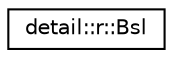digraph "Graphical Class Hierarchy"
{
 // LATEX_PDF_SIZE
  edge [fontname="Helvetica",fontsize="10",labelfontname="Helvetica",labelfontsize="10"];
  node [fontname="Helvetica",fontsize="10",shape=record];
  rankdir="LR";
  Node0 [label="detail::r::Bsl",height=0.2,width=0.4,color="black", fillcolor="white", style="filled",URL="$structdetail_1_1r_1_1Bsl.html",tooltip="Baseline."];
}

